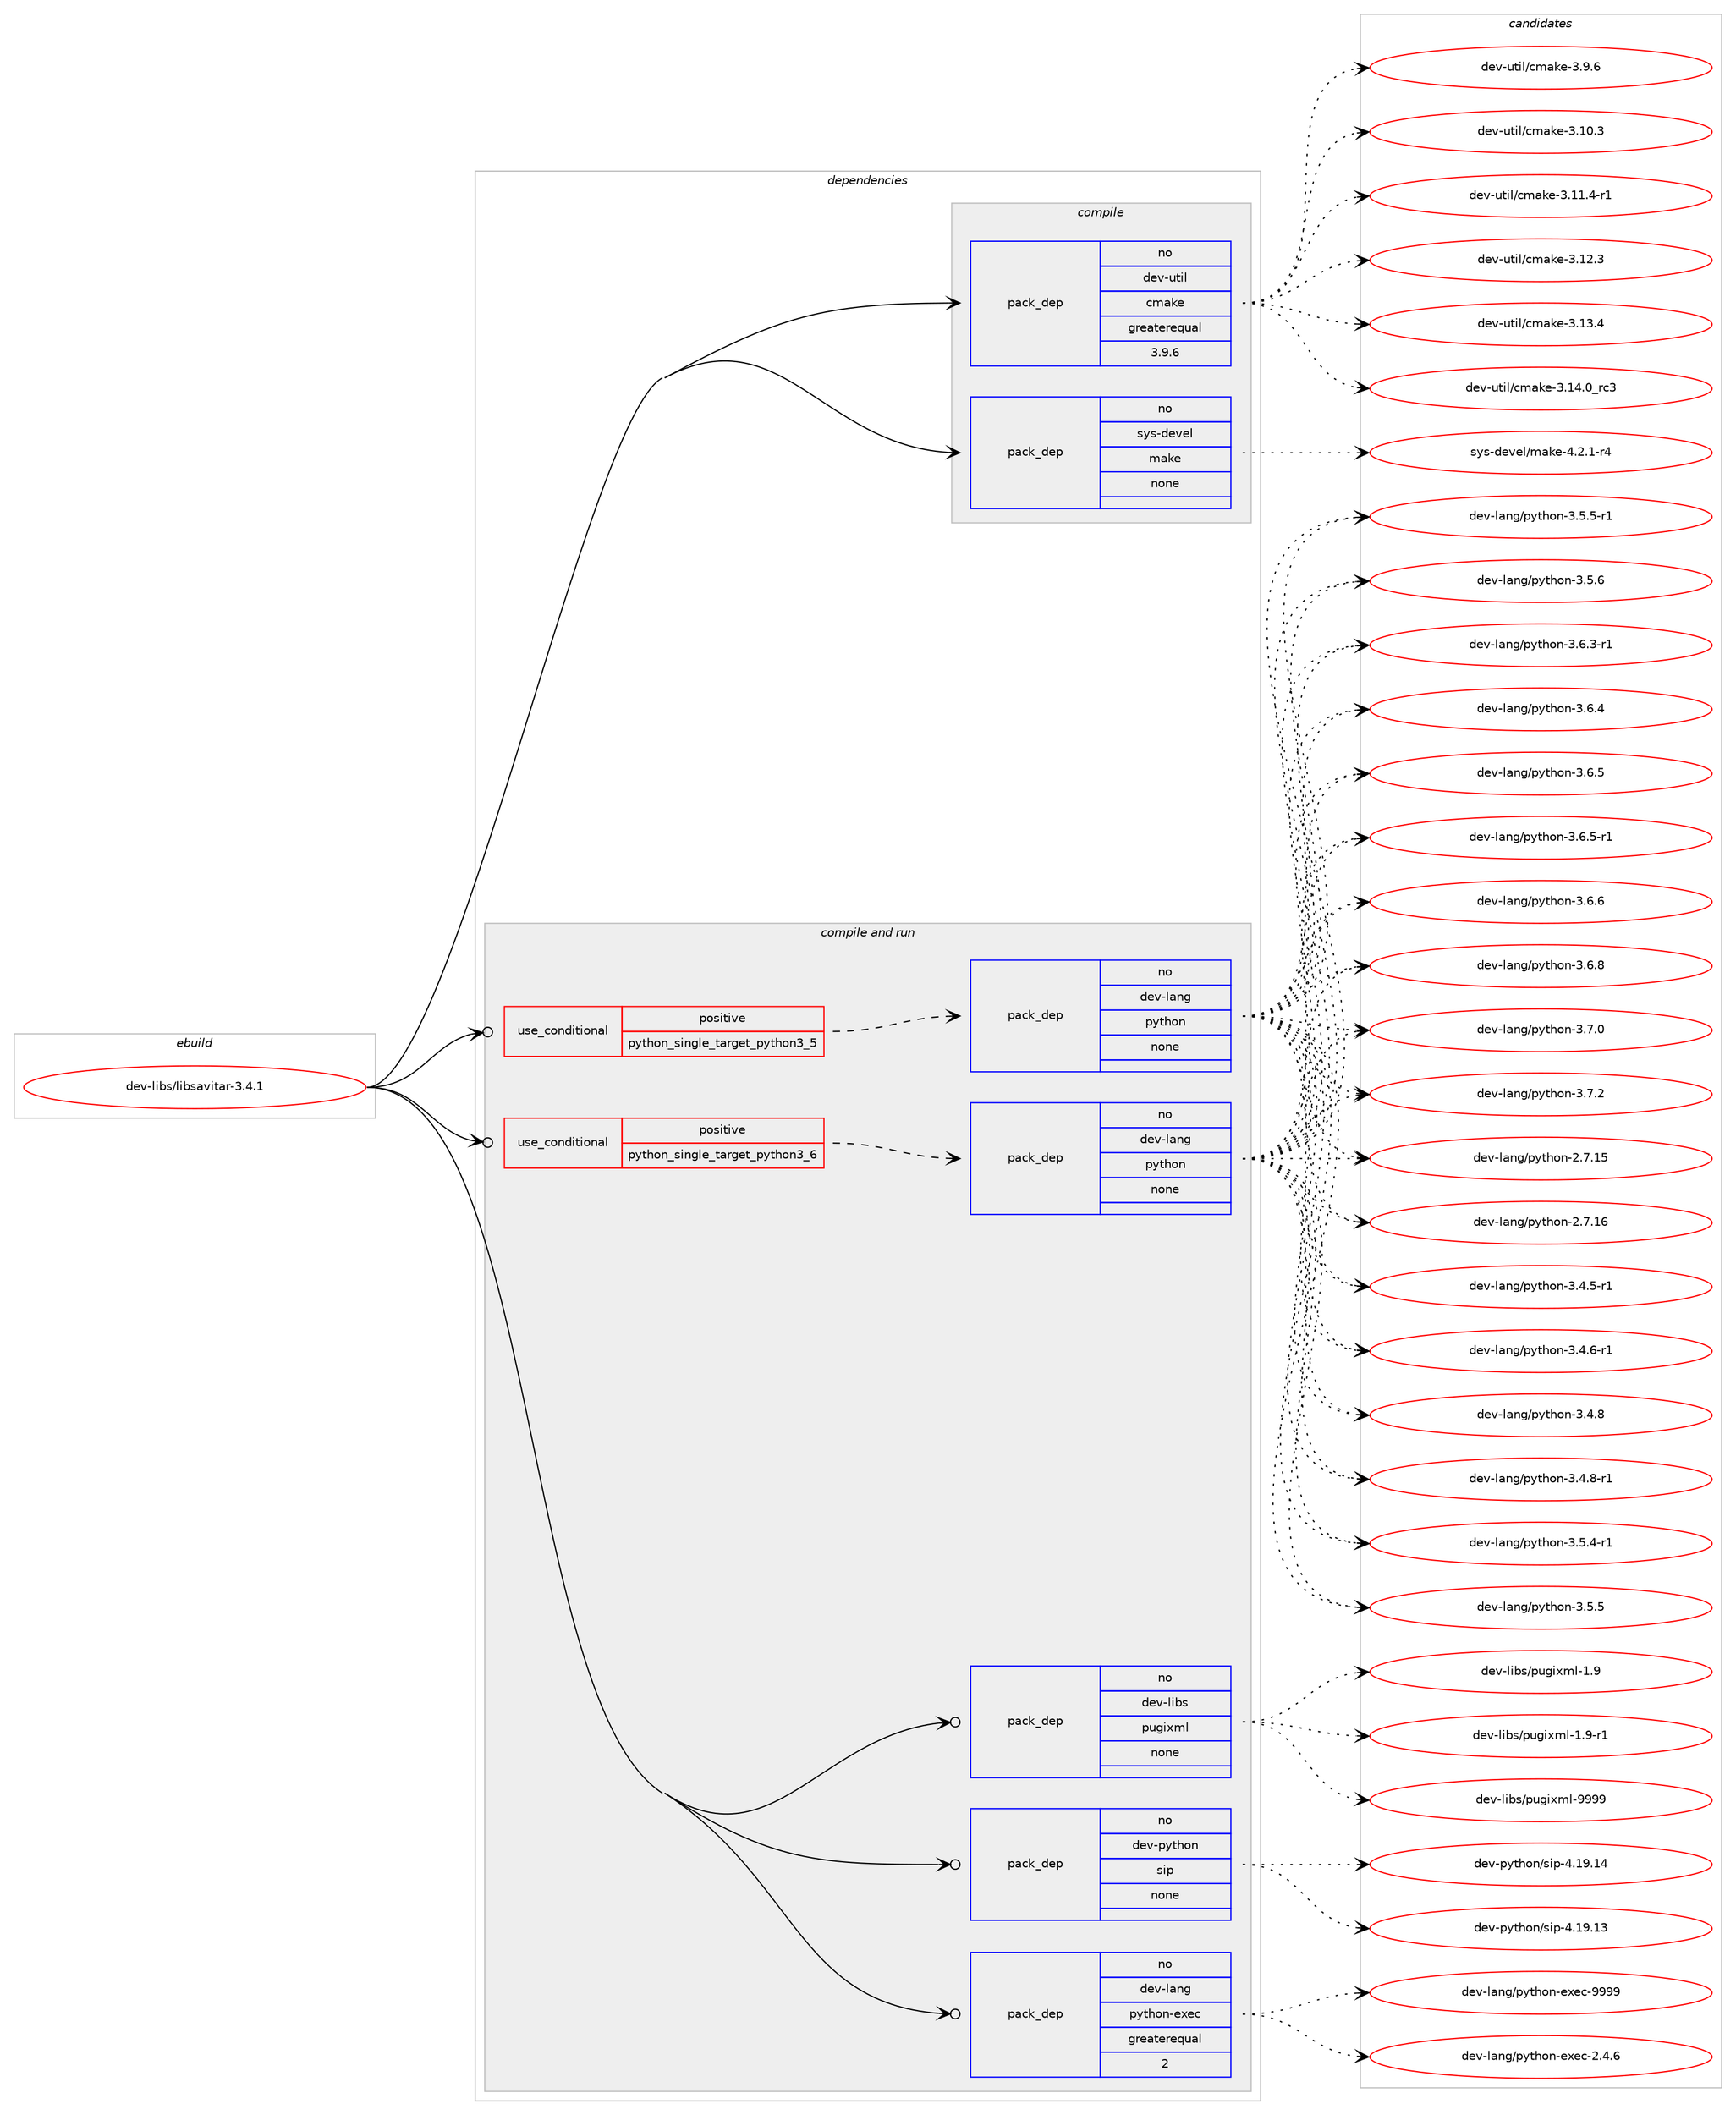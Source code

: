 digraph prolog {

# *************
# Graph options
# *************

newrank=true;
concentrate=true;
compound=true;
graph [rankdir=LR,fontname=Helvetica,fontsize=10,ranksep=1.5];#, ranksep=2.5, nodesep=0.2];
edge  [arrowhead=vee];
node  [fontname=Helvetica,fontsize=10];

# **********
# The ebuild
# **********

subgraph cluster_leftcol {
color=gray;
rank=same;
label=<<i>ebuild</i>>;
id [label="dev-libs/libsavitar-3.4.1", color=red, width=4, href="../dev-libs/libsavitar-3.4.1.svg"];
}

# ****************
# The dependencies
# ****************

subgraph cluster_midcol {
color=gray;
label=<<i>dependencies</i>>;
subgraph cluster_compile {
fillcolor="#eeeeee";
style=filled;
label=<<i>compile</i>>;
subgraph pack980466 {
dependency1369755 [label=<<TABLE BORDER="0" CELLBORDER="1" CELLSPACING="0" CELLPADDING="4" WIDTH="220"><TR><TD ROWSPAN="6" CELLPADDING="30">pack_dep</TD></TR><TR><TD WIDTH="110">no</TD></TR><TR><TD>dev-util</TD></TR><TR><TD>cmake</TD></TR><TR><TD>greaterequal</TD></TR><TR><TD>3.9.6</TD></TR></TABLE>>, shape=none, color=blue];
}
id:e -> dependency1369755:w [weight=20,style="solid",arrowhead="vee"];
subgraph pack980467 {
dependency1369756 [label=<<TABLE BORDER="0" CELLBORDER="1" CELLSPACING="0" CELLPADDING="4" WIDTH="220"><TR><TD ROWSPAN="6" CELLPADDING="30">pack_dep</TD></TR><TR><TD WIDTH="110">no</TD></TR><TR><TD>sys-devel</TD></TR><TR><TD>make</TD></TR><TR><TD>none</TD></TR><TR><TD></TD></TR></TABLE>>, shape=none, color=blue];
}
id:e -> dependency1369756:w [weight=20,style="solid",arrowhead="vee"];
}
subgraph cluster_compileandrun {
fillcolor="#eeeeee";
style=filled;
label=<<i>compile and run</i>>;
subgraph cond366403 {
dependency1369757 [label=<<TABLE BORDER="0" CELLBORDER="1" CELLSPACING="0" CELLPADDING="4"><TR><TD ROWSPAN="3" CELLPADDING="10">use_conditional</TD></TR><TR><TD>positive</TD></TR><TR><TD>python_single_target_python3_5</TD></TR></TABLE>>, shape=none, color=red];
subgraph pack980468 {
dependency1369758 [label=<<TABLE BORDER="0" CELLBORDER="1" CELLSPACING="0" CELLPADDING="4" WIDTH="220"><TR><TD ROWSPAN="6" CELLPADDING="30">pack_dep</TD></TR><TR><TD WIDTH="110">no</TD></TR><TR><TD>dev-lang</TD></TR><TR><TD>python</TD></TR><TR><TD>none</TD></TR><TR><TD></TD></TR></TABLE>>, shape=none, color=blue];
}
dependency1369757:e -> dependency1369758:w [weight=20,style="dashed",arrowhead="vee"];
}
id:e -> dependency1369757:w [weight=20,style="solid",arrowhead="odotvee"];
subgraph cond366404 {
dependency1369759 [label=<<TABLE BORDER="0" CELLBORDER="1" CELLSPACING="0" CELLPADDING="4"><TR><TD ROWSPAN="3" CELLPADDING="10">use_conditional</TD></TR><TR><TD>positive</TD></TR><TR><TD>python_single_target_python3_6</TD></TR></TABLE>>, shape=none, color=red];
subgraph pack980469 {
dependency1369760 [label=<<TABLE BORDER="0" CELLBORDER="1" CELLSPACING="0" CELLPADDING="4" WIDTH="220"><TR><TD ROWSPAN="6" CELLPADDING="30">pack_dep</TD></TR><TR><TD WIDTH="110">no</TD></TR><TR><TD>dev-lang</TD></TR><TR><TD>python</TD></TR><TR><TD>none</TD></TR><TR><TD></TD></TR></TABLE>>, shape=none, color=blue];
}
dependency1369759:e -> dependency1369760:w [weight=20,style="dashed",arrowhead="vee"];
}
id:e -> dependency1369759:w [weight=20,style="solid",arrowhead="odotvee"];
subgraph pack980470 {
dependency1369761 [label=<<TABLE BORDER="0" CELLBORDER="1" CELLSPACING="0" CELLPADDING="4" WIDTH="220"><TR><TD ROWSPAN="6" CELLPADDING="30">pack_dep</TD></TR><TR><TD WIDTH="110">no</TD></TR><TR><TD>dev-lang</TD></TR><TR><TD>python-exec</TD></TR><TR><TD>greaterequal</TD></TR><TR><TD>2</TD></TR></TABLE>>, shape=none, color=blue];
}
id:e -> dependency1369761:w [weight=20,style="solid",arrowhead="odotvee"];
subgraph pack980471 {
dependency1369762 [label=<<TABLE BORDER="0" CELLBORDER="1" CELLSPACING="0" CELLPADDING="4" WIDTH="220"><TR><TD ROWSPAN="6" CELLPADDING="30">pack_dep</TD></TR><TR><TD WIDTH="110">no</TD></TR><TR><TD>dev-libs</TD></TR><TR><TD>pugixml</TD></TR><TR><TD>none</TD></TR><TR><TD></TD></TR></TABLE>>, shape=none, color=blue];
}
id:e -> dependency1369762:w [weight=20,style="solid",arrowhead="odotvee"];
subgraph pack980472 {
dependency1369763 [label=<<TABLE BORDER="0" CELLBORDER="1" CELLSPACING="0" CELLPADDING="4" WIDTH="220"><TR><TD ROWSPAN="6" CELLPADDING="30">pack_dep</TD></TR><TR><TD WIDTH="110">no</TD></TR><TR><TD>dev-python</TD></TR><TR><TD>sip</TD></TR><TR><TD>none</TD></TR><TR><TD></TD></TR></TABLE>>, shape=none, color=blue];
}
id:e -> dependency1369763:w [weight=20,style="solid",arrowhead="odotvee"];
}
subgraph cluster_run {
fillcolor="#eeeeee";
style=filled;
label=<<i>run</i>>;
}
}

# **************
# The candidates
# **************

subgraph cluster_choices {
rank=same;
color=gray;
label=<<i>candidates</i>>;

subgraph choice980466 {
color=black;
nodesep=1;
choice1001011184511711610510847991099710710145514649484651 [label="dev-util/cmake-3.10.3", color=red, width=4,href="../dev-util/cmake-3.10.3.svg"];
choice10010111845117116105108479910997107101455146494946524511449 [label="dev-util/cmake-3.11.4-r1", color=red, width=4,href="../dev-util/cmake-3.11.4-r1.svg"];
choice1001011184511711610510847991099710710145514649504651 [label="dev-util/cmake-3.12.3", color=red, width=4,href="../dev-util/cmake-3.12.3.svg"];
choice1001011184511711610510847991099710710145514649514652 [label="dev-util/cmake-3.13.4", color=red, width=4,href="../dev-util/cmake-3.13.4.svg"];
choice1001011184511711610510847991099710710145514649524648951149951 [label="dev-util/cmake-3.14.0_rc3", color=red, width=4,href="../dev-util/cmake-3.14.0_rc3.svg"];
choice10010111845117116105108479910997107101455146574654 [label="dev-util/cmake-3.9.6", color=red, width=4,href="../dev-util/cmake-3.9.6.svg"];
dependency1369755:e -> choice1001011184511711610510847991099710710145514649484651:w [style=dotted,weight="100"];
dependency1369755:e -> choice10010111845117116105108479910997107101455146494946524511449:w [style=dotted,weight="100"];
dependency1369755:e -> choice1001011184511711610510847991099710710145514649504651:w [style=dotted,weight="100"];
dependency1369755:e -> choice1001011184511711610510847991099710710145514649514652:w [style=dotted,weight="100"];
dependency1369755:e -> choice1001011184511711610510847991099710710145514649524648951149951:w [style=dotted,weight="100"];
dependency1369755:e -> choice10010111845117116105108479910997107101455146574654:w [style=dotted,weight="100"];
}
subgraph choice980467 {
color=black;
nodesep=1;
choice1151211154510010111810110847109971071014552465046494511452 [label="sys-devel/make-4.2.1-r4", color=red, width=4,href="../sys-devel/make-4.2.1-r4.svg"];
dependency1369756:e -> choice1151211154510010111810110847109971071014552465046494511452:w [style=dotted,weight="100"];
}
subgraph choice980468 {
color=black;
nodesep=1;
choice10010111845108971101034711212111610411111045504655464953 [label="dev-lang/python-2.7.15", color=red, width=4,href="../dev-lang/python-2.7.15.svg"];
choice10010111845108971101034711212111610411111045504655464954 [label="dev-lang/python-2.7.16", color=red, width=4,href="../dev-lang/python-2.7.16.svg"];
choice1001011184510897110103471121211161041111104551465246534511449 [label="dev-lang/python-3.4.5-r1", color=red, width=4,href="../dev-lang/python-3.4.5-r1.svg"];
choice1001011184510897110103471121211161041111104551465246544511449 [label="dev-lang/python-3.4.6-r1", color=red, width=4,href="../dev-lang/python-3.4.6-r1.svg"];
choice100101118451089711010347112121116104111110455146524656 [label="dev-lang/python-3.4.8", color=red, width=4,href="../dev-lang/python-3.4.8.svg"];
choice1001011184510897110103471121211161041111104551465246564511449 [label="dev-lang/python-3.4.8-r1", color=red, width=4,href="../dev-lang/python-3.4.8-r1.svg"];
choice1001011184510897110103471121211161041111104551465346524511449 [label="dev-lang/python-3.5.4-r1", color=red, width=4,href="../dev-lang/python-3.5.4-r1.svg"];
choice100101118451089711010347112121116104111110455146534653 [label="dev-lang/python-3.5.5", color=red, width=4,href="../dev-lang/python-3.5.5.svg"];
choice1001011184510897110103471121211161041111104551465346534511449 [label="dev-lang/python-3.5.5-r1", color=red, width=4,href="../dev-lang/python-3.5.5-r1.svg"];
choice100101118451089711010347112121116104111110455146534654 [label="dev-lang/python-3.5.6", color=red, width=4,href="../dev-lang/python-3.5.6.svg"];
choice1001011184510897110103471121211161041111104551465446514511449 [label="dev-lang/python-3.6.3-r1", color=red, width=4,href="../dev-lang/python-3.6.3-r1.svg"];
choice100101118451089711010347112121116104111110455146544652 [label="dev-lang/python-3.6.4", color=red, width=4,href="../dev-lang/python-3.6.4.svg"];
choice100101118451089711010347112121116104111110455146544653 [label="dev-lang/python-3.6.5", color=red, width=4,href="../dev-lang/python-3.6.5.svg"];
choice1001011184510897110103471121211161041111104551465446534511449 [label="dev-lang/python-3.6.5-r1", color=red, width=4,href="../dev-lang/python-3.6.5-r1.svg"];
choice100101118451089711010347112121116104111110455146544654 [label="dev-lang/python-3.6.6", color=red, width=4,href="../dev-lang/python-3.6.6.svg"];
choice100101118451089711010347112121116104111110455146544656 [label="dev-lang/python-3.6.8", color=red, width=4,href="../dev-lang/python-3.6.8.svg"];
choice100101118451089711010347112121116104111110455146554648 [label="dev-lang/python-3.7.0", color=red, width=4,href="../dev-lang/python-3.7.0.svg"];
choice100101118451089711010347112121116104111110455146554650 [label="dev-lang/python-3.7.2", color=red, width=4,href="../dev-lang/python-3.7.2.svg"];
dependency1369758:e -> choice10010111845108971101034711212111610411111045504655464953:w [style=dotted,weight="100"];
dependency1369758:e -> choice10010111845108971101034711212111610411111045504655464954:w [style=dotted,weight="100"];
dependency1369758:e -> choice1001011184510897110103471121211161041111104551465246534511449:w [style=dotted,weight="100"];
dependency1369758:e -> choice1001011184510897110103471121211161041111104551465246544511449:w [style=dotted,weight="100"];
dependency1369758:e -> choice100101118451089711010347112121116104111110455146524656:w [style=dotted,weight="100"];
dependency1369758:e -> choice1001011184510897110103471121211161041111104551465246564511449:w [style=dotted,weight="100"];
dependency1369758:e -> choice1001011184510897110103471121211161041111104551465346524511449:w [style=dotted,weight="100"];
dependency1369758:e -> choice100101118451089711010347112121116104111110455146534653:w [style=dotted,weight="100"];
dependency1369758:e -> choice1001011184510897110103471121211161041111104551465346534511449:w [style=dotted,weight="100"];
dependency1369758:e -> choice100101118451089711010347112121116104111110455146534654:w [style=dotted,weight="100"];
dependency1369758:e -> choice1001011184510897110103471121211161041111104551465446514511449:w [style=dotted,weight="100"];
dependency1369758:e -> choice100101118451089711010347112121116104111110455146544652:w [style=dotted,weight="100"];
dependency1369758:e -> choice100101118451089711010347112121116104111110455146544653:w [style=dotted,weight="100"];
dependency1369758:e -> choice1001011184510897110103471121211161041111104551465446534511449:w [style=dotted,weight="100"];
dependency1369758:e -> choice100101118451089711010347112121116104111110455146544654:w [style=dotted,weight="100"];
dependency1369758:e -> choice100101118451089711010347112121116104111110455146544656:w [style=dotted,weight="100"];
dependency1369758:e -> choice100101118451089711010347112121116104111110455146554648:w [style=dotted,weight="100"];
dependency1369758:e -> choice100101118451089711010347112121116104111110455146554650:w [style=dotted,weight="100"];
}
subgraph choice980469 {
color=black;
nodesep=1;
choice10010111845108971101034711212111610411111045504655464953 [label="dev-lang/python-2.7.15", color=red, width=4,href="../dev-lang/python-2.7.15.svg"];
choice10010111845108971101034711212111610411111045504655464954 [label="dev-lang/python-2.7.16", color=red, width=4,href="../dev-lang/python-2.7.16.svg"];
choice1001011184510897110103471121211161041111104551465246534511449 [label="dev-lang/python-3.4.5-r1", color=red, width=4,href="../dev-lang/python-3.4.5-r1.svg"];
choice1001011184510897110103471121211161041111104551465246544511449 [label="dev-lang/python-3.4.6-r1", color=red, width=4,href="../dev-lang/python-3.4.6-r1.svg"];
choice100101118451089711010347112121116104111110455146524656 [label="dev-lang/python-3.4.8", color=red, width=4,href="../dev-lang/python-3.4.8.svg"];
choice1001011184510897110103471121211161041111104551465246564511449 [label="dev-lang/python-3.4.8-r1", color=red, width=4,href="../dev-lang/python-3.4.8-r1.svg"];
choice1001011184510897110103471121211161041111104551465346524511449 [label="dev-lang/python-3.5.4-r1", color=red, width=4,href="../dev-lang/python-3.5.4-r1.svg"];
choice100101118451089711010347112121116104111110455146534653 [label="dev-lang/python-3.5.5", color=red, width=4,href="../dev-lang/python-3.5.5.svg"];
choice1001011184510897110103471121211161041111104551465346534511449 [label="dev-lang/python-3.5.5-r1", color=red, width=4,href="../dev-lang/python-3.5.5-r1.svg"];
choice100101118451089711010347112121116104111110455146534654 [label="dev-lang/python-3.5.6", color=red, width=4,href="../dev-lang/python-3.5.6.svg"];
choice1001011184510897110103471121211161041111104551465446514511449 [label="dev-lang/python-3.6.3-r1", color=red, width=4,href="../dev-lang/python-3.6.3-r1.svg"];
choice100101118451089711010347112121116104111110455146544652 [label="dev-lang/python-3.6.4", color=red, width=4,href="../dev-lang/python-3.6.4.svg"];
choice100101118451089711010347112121116104111110455146544653 [label="dev-lang/python-3.6.5", color=red, width=4,href="../dev-lang/python-3.6.5.svg"];
choice1001011184510897110103471121211161041111104551465446534511449 [label="dev-lang/python-3.6.5-r1", color=red, width=4,href="../dev-lang/python-3.6.5-r1.svg"];
choice100101118451089711010347112121116104111110455146544654 [label="dev-lang/python-3.6.6", color=red, width=4,href="../dev-lang/python-3.6.6.svg"];
choice100101118451089711010347112121116104111110455146544656 [label="dev-lang/python-3.6.8", color=red, width=4,href="../dev-lang/python-3.6.8.svg"];
choice100101118451089711010347112121116104111110455146554648 [label="dev-lang/python-3.7.0", color=red, width=4,href="../dev-lang/python-3.7.0.svg"];
choice100101118451089711010347112121116104111110455146554650 [label="dev-lang/python-3.7.2", color=red, width=4,href="../dev-lang/python-3.7.2.svg"];
dependency1369760:e -> choice10010111845108971101034711212111610411111045504655464953:w [style=dotted,weight="100"];
dependency1369760:e -> choice10010111845108971101034711212111610411111045504655464954:w [style=dotted,weight="100"];
dependency1369760:e -> choice1001011184510897110103471121211161041111104551465246534511449:w [style=dotted,weight="100"];
dependency1369760:e -> choice1001011184510897110103471121211161041111104551465246544511449:w [style=dotted,weight="100"];
dependency1369760:e -> choice100101118451089711010347112121116104111110455146524656:w [style=dotted,weight="100"];
dependency1369760:e -> choice1001011184510897110103471121211161041111104551465246564511449:w [style=dotted,weight="100"];
dependency1369760:e -> choice1001011184510897110103471121211161041111104551465346524511449:w [style=dotted,weight="100"];
dependency1369760:e -> choice100101118451089711010347112121116104111110455146534653:w [style=dotted,weight="100"];
dependency1369760:e -> choice1001011184510897110103471121211161041111104551465346534511449:w [style=dotted,weight="100"];
dependency1369760:e -> choice100101118451089711010347112121116104111110455146534654:w [style=dotted,weight="100"];
dependency1369760:e -> choice1001011184510897110103471121211161041111104551465446514511449:w [style=dotted,weight="100"];
dependency1369760:e -> choice100101118451089711010347112121116104111110455146544652:w [style=dotted,weight="100"];
dependency1369760:e -> choice100101118451089711010347112121116104111110455146544653:w [style=dotted,weight="100"];
dependency1369760:e -> choice1001011184510897110103471121211161041111104551465446534511449:w [style=dotted,weight="100"];
dependency1369760:e -> choice100101118451089711010347112121116104111110455146544654:w [style=dotted,weight="100"];
dependency1369760:e -> choice100101118451089711010347112121116104111110455146544656:w [style=dotted,weight="100"];
dependency1369760:e -> choice100101118451089711010347112121116104111110455146554648:w [style=dotted,weight="100"];
dependency1369760:e -> choice100101118451089711010347112121116104111110455146554650:w [style=dotted,weight="100"];
}
subgraph choice980470 {
color=black;
nodesep=1;
choice1001011184510897110103471121211161041111104510112010199455046524654 [label="dev-lang/python-exec-2.4.6", color=red, width=4,href="../dev-lang/python-exec-2.4.6.svg"];
choice10010111845108971101034711212111610411111045101120101994557575757 [label="dev-lang/python-exec-9999", color=red, width=4,href="../dev-lang/python-exec-9999.svg"];
dependency1369761:e -> choice1001011184510897110103471121211161041111104510112010199455046524654:w [style=dotted,weight="100"];
dependency1369761:e -> choice10010111845108971101034711212111610411111045101120101994557575757:w [style=dotted,weight="100"];
}
subgraph choice980471 {
color=black;
nodesep=1;
choice10010111845108105981154711211710310512010910845494657 [label="dev-libs/pugixml-1.9", color=red, width=4,href="../dev-libs/pugixml-1.9.svg"];
choice100101118451081059811547112117103105120109108454946574511449 [label="dev-libs/pugixml-1.9-r1", color=red, width=4,href="../dev-libs/pugixml-1.9-r1.svg"];
choice1001011184510810598115471121171031051201091084557575757 [label="dev-libs/pugixml-9999", color=red, width=4,href="../dev-libs/pugixml-9999.svg"];
dependency1369762:e -> choice10010111845108105981154711211710310512010910845494657:w [style=dotted,weight="100"];
dependency1369762:e -> choice100101118451081059811547112117103105120109108454946574511449:w [style=dotted,weight="100"];
dependency1369762:e -> choice1001011184510810598115471121171031051201091084557575757:w [style=dotted,weight="100"];
}
subgraph choice980472 {
color=black;
nodesep=1;
choice10010111845112121116104111110471151051124552464957464951 [label="dev-python/sip-4.19.13", color=red, width=4,href="../dev-python/sip-4.19.13.svg"];
choice10010111845112121116104111110471151051124552464957464952 [label="dev-python/sip-4.19.14", color=red, width=4,href="../dev-python/sip-4.19.14.svg"];
dependency1369763:e -> choice10010111845112121116104111110471151051124552464957464951:w [style=dotted,weight="100"];
dependency1369763:e -> choice10010111845112121116104111110471151051124552464957464952:w [style=dotted,weight="100"];
}
}

}

